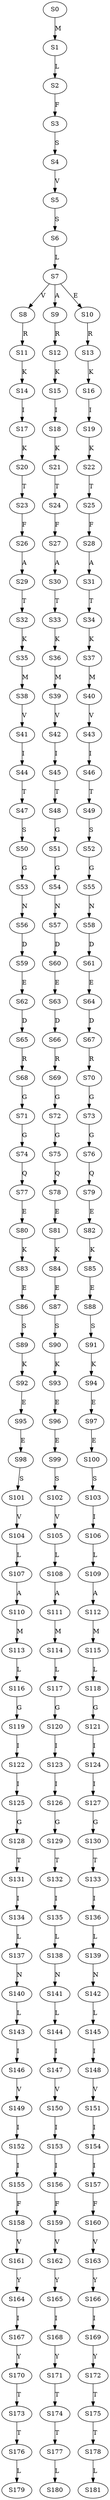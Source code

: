 strict digraph  {
	S0 -> S1 [ label = M ];
	S1 -> S2 [ label = L ];
	S2 -> S3 [ label = F ];
	S3 -> S4 [ label = S ];
	S4 -> S5 [ label = V ];
	S5 -> S6 [ label = S ];
	S6 -> S7 [ label = L ];
	S7 -> S8 [ label = V ];
	S7 -> S9 [ label = A ];
	S7 -> S10 [ label = E ];
	S8 -> S11 [ label = R ];
	S9 -> S12 [ label = R ];
	S10 -> S13 [ label = R ];
	S11 -> S14 [ label = K ];
	S12 -> S15 [ label = K ];
	S13 -> S16 [ label = K ];
	S14 -> S17 [ label = I ];
	S15 -> S18 [ label = I ];
	S16 -> S19 [ label = I ];
	S17 -> S20 [ label = K ];
	S18 -> S21 [ label = K ];
	S19 -> S22 [ label = K ];
	S20 -> S23 [ label = T ];
	S21 -> S24 [ label = T ];
	S22 -> S25 [ label = T ];
	S23 -> S26 [ label = F ];
	S24 -> S27 [ label = F ];
	S25 -> S28 [ label = F ];
	S26 -> S29 [ label = A ];
	S27 -> S30 [ label = A ];
	S28 -> S31 [ label = A ];
	S29 -> S32 [ label = T ];
	S30 -> S33 [ label = T ];
	S31 -> S34 [ label = T ];
	S32 -> S35 [ label = K ];
	S33 -> S36 [ label = K ];
	S34 -> S37 [ label = K ];
	S35 -> S38 [ label = M ];
	S36 -> S39 [ label = M ];
	S37 -> S40 [ label = M ];
	S38 -> S41 [ label = V ];
	S39 -> S42 [ label = V ];
	S40 -> S43 [ label = V ];
	S41 -> S44 [ label = I ];
	S42 -> S45 [ label = I ];
	S43 -> S46 [ label = I ];
	S44 -> S47 [ label = T ];
	S45 -> S48 [ label = T ];
	S46 -> S49 [ label = T ];
	S47 -> S50 [ label = S ];
	S48 -> S51 [ label = G ];
	S49 -> S52 [ label = S ];
	S50 -> S53 [ label = G ];
	S51 -> S54 [ label = G ];
	S52 -> S55 [ label = G ];
	S53 -> S56 [ label = N ];
	S54 -> S57 [ label = N ];
	S55 -> S58 [ label = N ];
	S56 -> S59 [ label = D ];
	S57 -> S60 [ label = D ];
	S58 -> S61 [ label = D ];
	S59 -> S62 [ label = E ];
	S60 -> S63 [ label = E ];
	S61 -> S64 [ label = E ];
	S62 -> S65 [ label = D ];
	S63 -> S66 [ label = D ];
	S64 -> S67 [ label = D ];
	S65 -> S68 [ label = R ];
	S66 -> S69 [ label = R ];
	S67 -> S70 [ label = R ];
	S68 -> S71 [ label = G ];
	S69 -> S72 [ label = G ];
	S70 -> S73 [ label = G ];
	S71 -> S74 [ label = G ];
	S72 -> S75 [ label = G ];
	S73 -> S76 [ label = G ];
	S74 -> S77 [ label = Q ];
	S75 -> S78 [ label = Q ];
	S76 -> S79 [ label = Q ];
	S77 -> S80 [ label = E ];
	S78 -> S81 [ label = E ];
	S79 -> S82 [ label = E ];
	S80 -> S83 [ label = K ];
	S81 -> S84 [ label = K ];
	S82 -> S85 [ label = K ];
	S83 -> S86 [ label = E ];
	S84 -> S87 [ label = E ];
	S85 -> S88 [ label = E ];
	S86 -> S89 [ label = S ];
	S87 -> S90 [ label = S ];
	S88 -> S91 [ label = S ];
	S89 -> S92 [ label = K ];
	S90 -> S93 [ label = K ];
	S91 -> S94 [ label = K ];
	S92 -> S95 [ label = E ];
	S93 -> S96 [ label = E ];
	S94 -> S97 [ label = E ];
	S95 -> S98 [ label = E ];
	S96 -> S99 [ label = E ];
	S97 -> S100 [ label = E ];
	S98 -> S101 [ label = S ];
	S99 -> S102 [ label = S ];
	S100 -> S103 [ label = S ];
	S101 -> S104 [ label = V ];
	S102 -> S105 [ label = V ];
	S103 -> S106 [ label = I ];
	S104 -> S107 [ label = L ];
	S105 -> S108 [ label = L ];
	S106 -> S109 [ label = L ];
	S107 -> S110 [ label = A ];
	S108 -> S111 [ label = A ];
	S109 -> S112 [ label = A ];
	S110 -> S113 [ label = M ];
	S111 -> S114 [ label = M ];
	S112 -> S115 [ label = M ];
	S113 -> S116 [ label = L ];
	S114 -> S117 [ label = L ];
	S115 -> S118 [ label = L ];
	S116 -> S119 [ label = G ];
	S117 -> S120 [ label = G ];
	S118 -> S121 [ label = G ];
	S119 -> S122 [ label = I ];
	S120 -> S123 [ label = I ];
	S121 -> S124 [ label = I ];
	S122 -> S125 [ label = I ];
	S123 -> S126 [ label = I ];
	S124 -> S127 [ label = I ];
	S125 -> S128 [ label = G ];
	S126 -> S129 [ label = G ];
	S127 -> S130 [ label = G ];
	S128 -> S131 [ label = T ];
	S129 -> S132 [ label = T ];
	S130 -> S133 [ label = T ];
	S131 -> S134 [ label = I ];
	S132 -> S135 [ label = I ];
	S133 -> S136 [ label = I ];
	S134 -> S137 [ label = L ];
	S135 -> S138 [ label = L ];
	S136 -> S139 [ label = L ];
	S137 -> S140 [ label = N ];
	S138 -> S141 [ label = N ];
	S139 -> S142 [ label = N ];
	S140 -> S143 [ label = L ];
	S141 -> S144 [ label = L ];
	S142 -> S145 [ label = L ];
	S143 -> S146 [ label = I ];
	S144 -> S147 [ label = I ];
	S145 -> S148 [ label = I ];
	S146 -> S149 [ label = V ];
	S147 -> S150 [ label = V ];
	S148 -> S151 [ label = V ];
	S149 -> S152 [ label = I ];
	S150 -> S153 [ label = I ];
	S151 -> S154 [ label = I ];
	S152 -> S155 [ label = I ];
	S153 -> S156 [ label = I ];
	S154 -> S157 [ label = I ];
	S155 -> S158 [ label = F ];
	S156 -> S159 [ label = F ];
	S157 -> S160 [ label = F ];
	S158 -> S161 [ label = V ];
	S159 -> S162 [ label = V ];
	S160 -> S163 [ label = V ];
	S161 -> S164 [ label = Y ];
	S162 -> S165 [ label = Y ];
	S163 -> S166 [ label = Y ];
	S164 -> S167 [ label = I ];
	S165 -> S168 [ label = I ];
	S166 -> S169 [ label = I ];
	S167 -> S170 [ label = Y ];
	S168 -> S171 [ label = Y ];
	S169 -> S172 [ label = Y ];
	S170 -> S173 [ label = T ];
	S171 -> S174 [ label = T ];
	S172 -> S175 [ label = T ];
	S173 -> S176 [ label = T ];
	S174 -> S177 [ label = T ];
	S175 -> S178 [ label = T ];
	S176 -> S179 [ label = L ];
	S177 -> S180 [ label = L ];
	S178 -> S181 [ label = L ];
}
